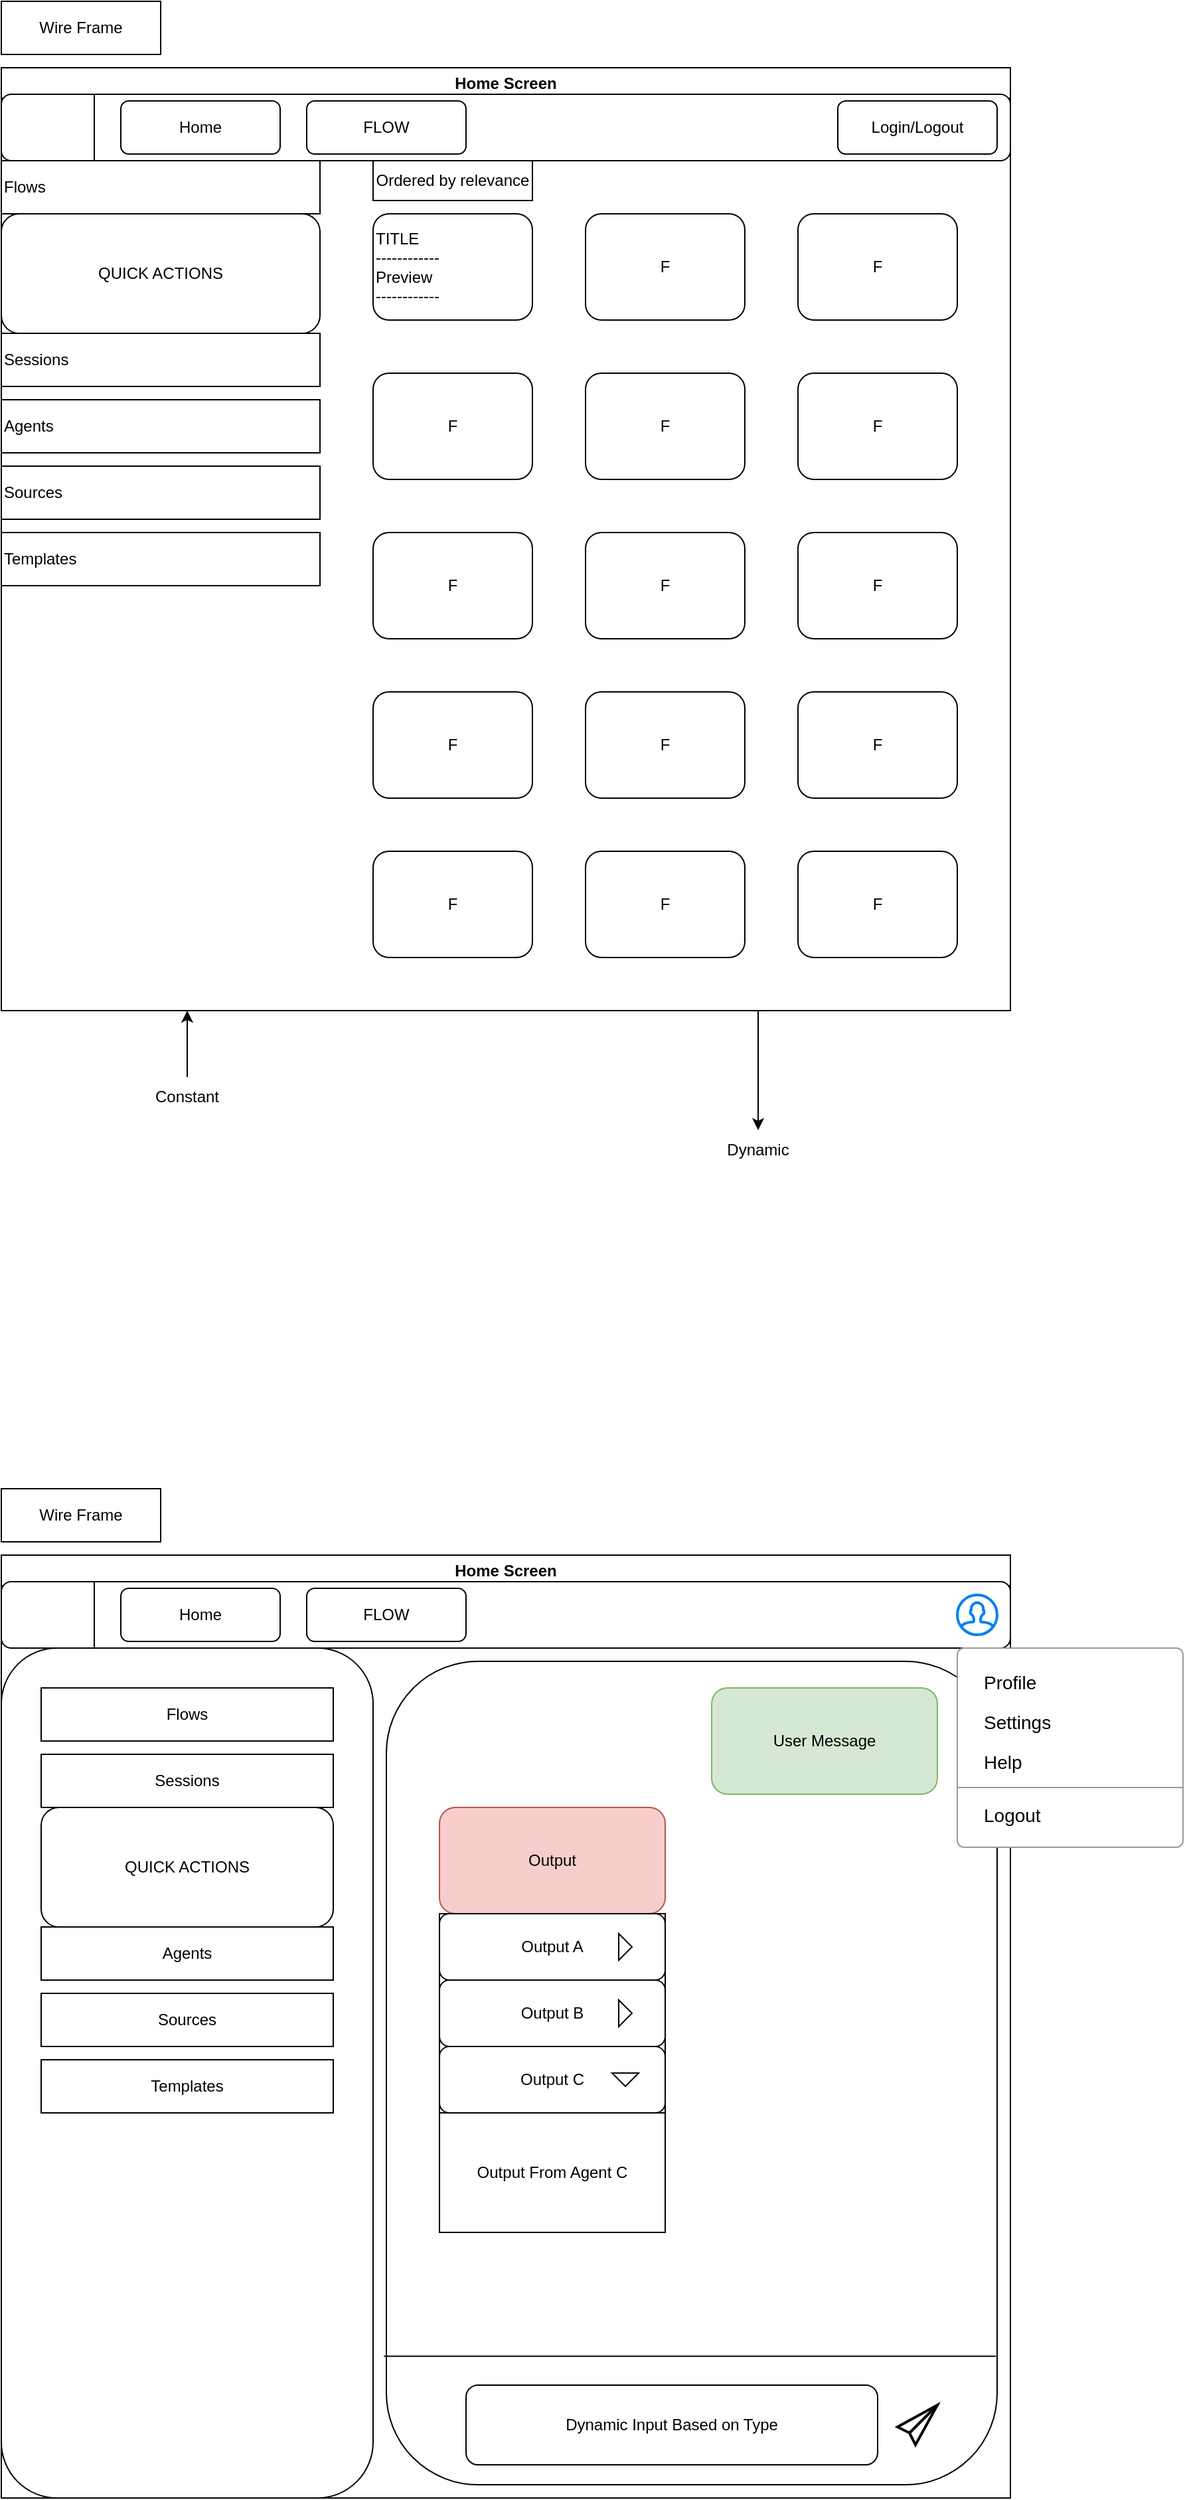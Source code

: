 <mxfile pages="3">
    <diagram id="xpqtqhDFAHJONOQXKWAr" name="Page-2">
        <mxGraphModel dx="1819" dy="927" grid="1" gridSize="10" guides="1" tooltips="1" connect="1" arrows="1" fold="1" page="1" pageScale="1" pageWidth="850" pageHeight="1100" math="0" shadow="0">
            <root>
                <mxCell id="0"/>
                <mxCell id="1" parent="0"/>
                <mxCell id="eVLgRbJ7molbJ6r9GQD8-2" value="Wire Frame" style="rounded=0;whiteSpace=wrap;html=1;" parent="1" vertex="1">
                    <mxGeometry x="40" y="40" width="120" height="40" as="geometry"/>
                </mxCell>
                <mxCell id="eVLgRbJ7molbJ6r9GQD8-100" style="edgeStyle=orthogonalEdgeStyle;rounded=0;orthogonalLoop=1;jettySize=auto;html=1;exitX=0.75;exitY=1;exitDx=0;exitDy=0;entryX=0.5;entryY=0;entryDx=0;entryDy=0;" parent="1" source="eVLgRbJ7molbJ6r9GQD8-4" target="eVLgRbJ7molbJ6r9GQD8-99" edge="1">
                    <mxGeometry relative="1" as="geometry"/>
                </mxCell>
                <mxCell id="eVLgRbJ7molbJ6r9GQD8-4" value="Home Screen" style="swimlane;whiteSpace=wrap;html=1;" parent="1" vertex="1">
                    <mxGeometry x="40" y="90" width="760" height="710" as="geometry">
                        <mxRectangle x="40" y="90" width="120" height="30" as="alternateBounds"/>
                    </mxGeometry>
                </mxCell>
                <mxCell id="eVLgRbJ7molbJ6r9GQD8-5" value="" style="rounded=1;whiteSpace=wrap;html=1;align=left;" parent="eVLgRbJ7molbJ6r9GQD8-4" vertex="1">
                    <mxGeometry y="20" width="760" height="50" as="geometry"/>
                </mxCell>
                <mxCell id="eVLgRbJ7molbJ6r9GQD8-7" value="" style="shape=image;html=1;verticalAlign=top;verticalLabelPosition=bottom;labelBackgroundColor=#ffffff;imageAspect=0;aspect=fixed;image=https://cdn2.iconfinder.com/data/icons/boxicons-solid-vol-1/24/bxs-brain-128.png" parent="eVLgRbJ7molbJ6r9GQD8-4" vertex="1">
                    <mxGeometry x="10" y="25" width="40" height="40" as="geometry"/>
                </mxCell>
                <mxCell id="eVLgRbJ7molbJ6r9GQD8-8" value="Home" style="rounded=1;whiteSpace=wrap;html=1;" parent="eVLgRbJ7molbJ6r9GQD8-4" vertex="1">
                    <mxGeometry x="90" y="25" width="120" height="40" as="geometry"/>
                </mxCell>
                <mxCell id="eVLgRbJ7molbJ6r9GQD8-9" value="FLOW" style="rounded=1;whiteSpace=wrap;html=1;" parent="eVLgRbJ7molbJ6r9GQD8-4" vertex="1">
                    <mxGeometry x="230" y="25" width="120" height="40" as="geometry"/>
                </mxCell>
                <mxCell id="eVLgRbJ7molbJ6r9GQD8-10" value="Login/Logout" style="rounded=1;whiteSpace=wrap;html=1;" parent="eVLgRbJ7molbJ6r9GQD8-4" vertex="1">
                    <mxGeometry x="630" y="25" width="120" height="40" as="geometry"/>
                </mxCell>
                <mxCell id="eVLgRbJ7molbJ6r9GQD8-12" value="Flows" style="rounded=0;whiteSpace=wrap;html=1;align=left;" parent="eVLgRbJ7molbJ6r9GQD8-4" vertex="1">
                    <mxGeometry y="70" width="240" height="40" as="geometry"/>
                </mxCell>
                <mxCell id="eVLgRbJ7molbJ6r9GQD8-13" value="Sessions" style="rounded=0;whiteSpace=wrap;html=1;align=left;" parent="eVLgRbJ7molbJ6r9GQD8-4" vertex="1">
                    <mxGeometry y="200" width="240" height="40" as="geometry"/>
                </mxCell>
                <mxCell id="eVLgRbJ7molbJ6r9GQD8-14" value="Agents" style="rounded=0;whiteSpace=wrap;html=1;align=left;" parent="eVLgRbJ7molbJ6r9GQD8-4" vertex="1">
                    <mxGeometry y="250" width="240" height="40" as="geometry"/>
                </mxCell>
                <mxCell id="eVLgRbJ7molbJ6r9GQD8-15" value="Templates" style="rounded=0;whiteSpace=wrap;html=1;align=left;" parent="eVLgRbJ7molbJ6r9GQD8-4" vertex="1">
                    <mxGeometry y="350" width="240" height="40" as="geometry"/>
                </mxCell>
                <mxCell id="eVLgRbJ7molbJ6r9GQD8-16" value="Sources" style="rounded=0;whiteSpace=wrap;html=1;align=left;" parent="eVLgRbJ7molbJ6r9GQD8-4" vertex="1">
                    <mxGeometry y="300" width="240" height="40" as="geometry"/>
                </mxCell>
                <mxCell id="eVLgRbJ7molbJ6r9GQD8-17" value="QUICK ACTIONS" style="rounded=1;whiteSpace=wrap;html=1;" parent="eVLgRbJ7molbJ6r9GQD8-4" vertex="1">
                    <mxGeometry y="110" width="240" height="90" as="geometry"/>
                </mxCell>
                <mxCell id="eVLgRbJ7molbJ6r9GQD8-18" value="TITLE&lt;br&gt;------------&lt;br&gt;Preview&lt;br&gt;------------" style="rounded=1;whiteSpace=wrap;html=1;align=left;" parent="eVLgRbJ7molbJ6r9GQD8-4" vertex="1">
                    <mxGeometry x="280" y="110" width="120" height="80" as="geometry"/>
                </mxCell>
                <mxCell id="eVLgRbJ7molbJ6r9GQD8-19" value="F" style="rounded=1;whiteSpace=wrap;html=1;" parent="eVLgRbJ7molbJ6r9GQD8-4" vertex="1">
                    <mxGeometry x="440" y="110" width="120" height="80" as="geometry"/>
                </mxCell>
                <mxCell id="eVLgRbJ7molbJ6r9GQD8-20" value="F" style="rounded=1;whiteSpace=wrap;html=1;" parent="eVLgRbJ7molbJ6r9GQD8-4" vertex="1">
                    <mxGeometry x="600" y="110" width="120" height="80" as="geometry"/>
                </mxCell>
                <mxCell id="eVLgRbJ7molbJ6r9GQD8-21" value="F" style="rounded=1;whiteSpace=wrap;html=1;" parent="eVLgRbJ7molbJ6r9GQD8-4" vertex="1">
                    <mxGeometry x="280" y="230" width="120" height="80" as="geometry"/>
                </mxCell>
                <mxCell id="eVLgRbJ7molbJ6r9GQD8-22" value="F" style="rounded=1;whiteSpace=wrap;html=1;" parent="eVLgRbJ7molbJ6r9GQD8-4" vertex="1">
                    <mxGeometry x="440" y="230" width="120" height="80" as="geometry"/>
                </mxCell>
                <mxCell id="eVLgRbJ7molbJ6r9GQD8-28" value="F" style="rounded=1;whiteSpace=wrap;html=1;" parent="eVLgRbJ7molbJ6r9GQD8-4" vertex="1">
                    <mxGeometry x="600" y="230" width="120" height="80" as="geometry"/>
                </mxCell>
                <mxCell id="eVLgRbJ7molbJ6r9GQD8-30" value="F" style="rounded=1;whiteSpace=wrap;html=1;" parent="eVLgRbJ7molbJ6r9GQD8-4" vertex="1">
                    <mxGeometry x="280" y="350" width="120" height="80" as="geometry"/>
                </mxCell>
                <mxCell id="eVLgRbJ7molbJ6r9GQD8-31" value="F" style="rounded=1;whiteSpace=wrap;html=1;" parent="eVLgRbJ7molbJ6r9GQD8-4" vertex="1">
                    <mxGeometry x="440" y="350" width="120" height="80" as="geometry"/>
                </mxCell>
                <mxCell id="eVLgRbJ7molbJ6r9GQD8-32" value="F" style="rounded=1;whiteSpace=wrap;html=1;" parent="eVLgRbJ7molbJ6r9GQD8-4" vertex="1">
                    <mxGeometry x="600" y="350" width="120" height="80" as="geometry"/>
                </mxCell>
                <mxCell id="eVLgRbJ7molbJ6r9GQD8-33" value="F" style="rounded=1;whiteSpace=wrap;html=1;" parent="eVLgRbJ7molbJ6r9GQD8-4" vertex="1">
                    <mxGeometry x="280" y="470" width="120" height="80" as="geometry"/>
                </mxCell>
                <mxCell id="eVLgRbJ7molbJ6r9GQD8-34" value="F" style="rounded=1;whiteSpace=wrap;html=1;" parent="eVLgRbJ7molbJ6r9GQD8-4" vertex="1">
                    <mxGeometry x="440" y="470" width="120" height="80" as="geometry"/>
                </mxCell>
                <mxCell id="eVLgRbJ7molbJ6r9GQD8-35" value="F" style="rounded=1;whiteSpace=wrap;html=1;" parent="eVLgRbJ7molbJ6r9GQD8-4" vertex="1">
                    <mxGeometry x="600" y="470" width="120" height="80" as="geometry"/>
                </mxCell>
                <mxCell id="eVLgRbJ7molbJ6r9GQD8-36" value="Ordered by relevance" style="rounded=0;whiteSpace=wrap;html=1;" parent="eVLgRbJ7molbJ6r9GQD8-4" vertex="1">
                    <mxGeometry x="280" y="70" width="120" height="30" as="geometry"/>
                </mxCell>
                <mxCell id="eVLgRbJ7molbJ6r9GQD8-37" value="F" style="rounded=1;whiteSpace=wrap;html=1;" parent="eVLgRbJ7molbJ6r9GQD8-4" vertex="1">
                    <mxGeometry x="280" y="590" width="120" height="80" as="geometry"/>
                </mxCell>
                <mxCell id="eVLgRbJ7molbJ6r9GQD8-38" value="F" style="rounded=1;whiteSpace=wrap;html=1;" parent="eVLgRbJ7molbJ6r9GQD8-4" vertex="1">
                    <mxGeometry x="440" y="590" width="120" height="80" as="geometry"/>
                </mxCell>
                <mxCell id="eVLgRbJ7molbJ6r9GQD8-39" value="F" style="rounded=1;whiteSpace=wrap;html=1;" parent="eVLgRbJ7molbJ6r9GQD8-4" vertex="1">
                    <mxGeometry x="600" y="590" width="120" height="80" as="geometry"/>
                </mxCell>
                <mxCell id="eVLgRbJ7molbJ6r9GQD8-41" value="" style="endArrow=none;html=1;rounded=0;entryX=0.25;entryY=0;entryDx=0;entryDy=0;" parent="eVLgRbJ7molbJ6r9GQD8-4" edge="1">
                    <mxGeometry width="50" height="50" relative="1" as="geometry">
                        <mxPoint x="70" y="20" as="sourcePoint"/>
                        <mxPoint x="70" y="70" as="targetPoint"/>
                    </mxGeometry>
                </mxCell>
                <mxCell id="eVLgRbJ7molbJ6r9GQD8-42" value="Wire Frame" style="rounded=0;whiteSpace=wrap;html=1;" parent="1" vertex="1">
                    <mxGeometry x="40" y="1160" width="120" height="40" as="geometry"/>
                </mxCell>
                <mxCell id="eVLgRbJ7molbJ6r9GQD8-43" value="Home Screen" style="swimlane;whiteSpace=wrap;html=1;" parent="1" vertex="1">
                    <mxGeometry x="40" y="1210" width="760" height="710" as="geometry">
                        <mxRectangle x="40" y="90" width="120" height="30" as="alternateBounds"/>
                    </mxGeometry>
                </mxCell>
                <mxCell id="eVLgRbJ7molbJ6r9GQD8-44" value="" style="rounded=1;whiteSpace=wrap;html=1;align=left;" parent="eVLgRbJ7molbJ6r9GQD8-43" vertex="1">
                    <mxGeometry y="20" width="760" height="50" as="geometry"/>
                </mxCell>
                <mxCell id="eVLgRbJ7molbJ6r9GQD8-45" value="" style="shape=image;html=1;verticalAlign=top;verticalLabelPosition=bottom;labelBackgroundColor=#ffffff;imageAspect=0;aspect=fixed;image=https://cdn2.iconfinder.com/data/icons/boxicons-solid-vol-1/24/bxs-brain-128.png" parent="eVLgRbJ7molbJ6r9GQD8-43" vertex="1">
                    <mxGeometry x="10" y="25" width="40" height="40" as="geometry"/>
                </mxCell>
                <mxCell id="eVLgRbJ7molbJ6r9GQD8-46" value="Home" style="rounded=1;whiteSpace=wrap;html=1;" parent="eVLgRbJ7molbJ6r9GQD8-43" vertex="1">
                    <mxGeometry x="90" y="25" width="120" height="40" as="geometry"/>
                </mxCell>
                <mxCell id="eVLgRbJ7molbJ6r9GQD8-47" value="FLOW" style="rounded=1;whiteSpace=wrap;html=1;" parent="eVLgRbJ7molbJ6r9GQD8-43" vertex="1">
                    <mxGeometry x="230" y="25" width="120" height="40" as="geometry"/>
                </mxCell>
                <mxCell id="eVLgRbJ7molbJ6r9GQD8-49" value="" style="rounded=1;whiteSpace=wrap;html=1;" parent="eVLgRbJ7molbJ6r9GQD8-43" vertex="1">
                    <mxGeometry y="70" width="280" height="640" as="geometry"/>
                </mxCell>
                <mxCell id="eVLgRbJ7molbJ6r9GQD8-50" value="Flows" style="rounded=0;whiteSpace=wrap;html=1;" parent="eVLgRbJ7molbJ6r9GQD8-43" vertex="1">
                    <mxGeometry x="30" y="100" width="220" height="40" as="geometry"/>
                </mxCell>
                <mxCell id="eVLgRbJ7molbJ6r9GQD8-51" value="Sessions" style="rounded=0;whiteSpace=wrap;html=1;" parent="eVLgRbJ7molbJ6r9GQD8-43" vertex="1">
                    <mxGeometry x="30" y="150" width="220" height="40" as="geometry"/>
                </mxCell>
                <mxCell id="eVLgRbJ7molbJ6r9GQD8-52" value="Agents" style="rounded=0;whiteSpace=wrap;html=1;" parent="eVLgRbJ7molbJ6r9GQD8-43" vertex="1">
                    <mxGeometry x="30" y="280" width="220" height="40" as="geometry"/>
                </mxCell>
                <mxCell id="eVLgRbJ7molbJ6r9GQD8-53" value="Templates" style="rounded=0;whiteSpace=wrap;html=1;" parent="eVLgRbJ7molbJ6r9GQD8-43" vertex="1">
                    <mxGeometry x="30" y="380" width="220" height="40" as="geometry"/>
                </mxCell>
                <mxCell id="eVLgRbJ7molbJ6r9GQD8-54" value="Sources" style="rounded=0;whiteSpace=wrap;html=1;" parent="eVLgRbJ7molbJ6r9GQD8-43" vertex="1">
                    <mxGeometry x="30" y="330" width="220" height="40" as="geometry"/>
                </mxCell>
                <mxCell id="eVLgRbJ7molbJ6r9GQD8-55" value="QUICK ACTIONS" style="rounded=1;whiteSpace=wrap;html=1;" parent="eVLgRbJ7molbJ6r9GQD8-43" vertex="1">
                    <mxGeometry x="30" y="190" width="220" height="90" as="geometry"/>
                </mxCell>
                <mxCell id="eVLgRbJ7molbJ6r9GQD8-72" value="" style="endArrow=none;html=1;rounded=0;entryX=0.25;entryY=0;entryDx=0;entryDy=0;" parent="eVLgRbJ7molbJ6r9GQD8-43" target="eVLgRbJ7molbJ6r9GQD8-49" edge="1">
                    <mxGeometry width="50" height="50" relative="1" as="geometry">
                        <mxPoint x="70" y="20" as="sourcePoint"/>
                        <mxPoint x="410" y="320" as="targetPoint"/>
                    </mxGeometry>
                </mxCell>
                <mxCell id="eVLgRbJ7molbJ6r9GQD8-73" value="" style="rounded=1;whiteSpace=wrap;html=1;" parent="eVLgRbJ7molbJ6r9GQD8-43" vertex="1">
                    <mxGeometry x="290" y="80" width="460" height="620" as="geometry"/>
                </mxCell>
                <mxCell id="eVLgRbJ7molbJ6r9GQD8-74" value="" style="endArrow=none;html=1;rounded=0;exitX=-0.004;exitY=0.844;exitDx=0;exitDy=0;exitPerimeter=0;entryX=0.998;entryY=0.844;entryDx=0;entryDy=0;entryPerimeter=0;" parent="eVLgRbJ7molbJ6r9GQD8-43" source="eVLgRbJ7molbJ6r9GQD8-73" target="eVLgRbJ7molbJ6r9GQD8-73" edge="1">
                    <mxGeometry width="50" height="50" relative="1" as="geometry">
                        <mxPoint x="360" y="400" as="sourcePoint"/>
                        <mxPoint x="410" y="350" as="targetPoint"/>
                    </mxGeometry>
                </mxCell>
                <mxCell id="eVLgRbJ7molbJ6r9GQD8-75" value="" style="html=1;verticalLabelPosition=bottom;align=center;labelBackgroundColor=#ffffff;verticalAlign=top;strokeWidth=2;strokeColor=#000000;shadow=0;dashed=0;shape=mxgraph.ios7.icons.pointer;" parent="eVLgRbJ7molbJ6r9GQD8-43" vertex="1">
                    <mxGeometry x="675" y="640" width="30" height="30" as="geometry"/>
                </mxCell>
                <mxCell id="eVLgRbJ7molbJ6r9GQD8-78" value="Dynamic Input Based on Type" style="rounded=1;whiteSpace=wrap;html=1;" parent="eVLgRbJ7molbJ6r9GQD8-43" vertex="1">
                    <mxGeometry x="350" y="625" width="310" height="60" as="geometry"/>
                </mxCell>
                <mxCell id="eVLgRbJ7molbJ6r9GQD8-80" value="Output" style="rounded=1;whiteSpace=wrap;html=1;fillColor=#f8cecc;strokeColor=#b85450;" parent="eVLgRbJ7molbJ6r9GQD8-43" vertex="1">
                    <mxGeometry x="330" y="190" width="170" height="80" as="geometry"/>
                </mxCell>
                <mxCell id="eVLgRbJ7molbJ6r9GQD8-81" value="User Message" style="rounded=1;whiteSpace=wrap;html=1;fillColor=#d5e8d4;strokeColor=#82b366;" parent="eVLgRbJ7molbJ6r9GQD8-43" vertex="1">
                    <mxGeometry x="535" y="100" width="170" height="80" as="geometry"/>
                </mxCell>
                <mxCell id="eVLgRbJ7molbJ6r9GQD8-82" value="&lt;hr&gt;" style="rounded=0;whiteSpace=wrap;html=1;" parent="eVLgRbJ7molbJ6r9GQD8-43" vertex="1">
                    <mxGeometry x="330" y="270" width="170" height="240" as="geometry"/>
                </mxCell>
                <mxCell id="eVLgRbJ7molbJ6r9GQD8-83" value="Output A" style="rounded=1;whiteSpace=wrap;html=1;" parent="eVLgRbJ7molbJ6r9GQD8-43" vertex="1">
                    <mxGeometry x="330" y="270" width="170" height="50" as="geometry"/>
                </mxCell>
                <mxCell id="eVLgRbJ7molbJ6r9GQD8-84" value="Output B" style="rounded=1;whiteSpace=wrap;html=1;" parent="eVLgRbJ7molbJ6r9GQD8-43" vertex="1">
                    <mxGeometry x="330" y="320" width="170" height="50" as="geometry"/>
                </mxCell>
                <mxCell id="eVLgRbJ7molbJ6r9GQD8-85" value="Output C" style="rounded=1;whiteSpace=wrap;html=1;" parent="eVLgRbJ7molbJ6r9GQD8-43" vertex="1">
                    <mxGeometry x="330" y="370" width="170" height="50" as="geometry"/>
                </mxCell>
                <mxCell id="eVLgRbJ7molbJ6r9GQD8-87" value="" style="triangle;whiteSpace=wrap;html=1;direction=south;" parent="eVLgRbJ7molbJ6r9GQD8-43" vertex="1">
                    <mxGeometry x="460" y="390" width="20" height="10" as="geometry"/>
                </mxCell>
                <mxCell id="eVLgRbJ7molbJ6r9GQD8-94" value="Output From Agent C" style="rounded=0;whiteSpace=wrap;html=1;" parent="eVLgRbJ7molbJ6r9GQD8-43" vertex="1">
                    <mxGeometry x="330" y="420" width="170" height="90" as="geometry"/>
                </mxCell>
                <mxCell id="eVLgRbJ7molbJ6r9GQD8-95" value="" style="triangle;whiteSpace=wrap;html=1;direction=east;" parent="eVLgRbJ7molbJ6r9GQD8-43" vertex="1">
                    <mxGeometry x="465" y="335" width="10" height="20" as="geometry"/>
                </mxCell>
                <mxCell id="eVLgRbJ7molbJ6r9GQD8-96" value="" style="triangle;whiteSpace=wrap;html=1;direction=east;" parent="eVLgRbJ7molbJ6r9GQD8-43" vertex="1">
                    <mxGeometry x="465" y="285" width="10" height="20" as="geometry"/>
                </mxCell>
                <mxCell id="eVLgRbJ7molbJ6r9GQD8-98" style="edgeStyle=orthogonalEdgeStyle;rounded=0;orthogonalLoop=1;jettySize=auto;html=1;exitX=0.5;exitY=0;exitDx=0;exitDy=0;entryX=0.5;entryY=1;entryDx=0;entryDy=0;" parent="1" source="eVLgRbJ7molbJ6r9GQD8-97" edge="1">
                    <mxGeometry relative="1" as="geometry">
                        <mxPoint x="180" y="800" as="targetPoint"/>
                    </mxGeometry>
                </mxCell>
                <mxCell id="eVLgRbJ7molbJ6r9GQD8-97" value="Constant" style="text;html=1;strokeColor=none;fillColor=none;align=center;verticalAlign=middle;whiteSpace=wrap;rounded=0;" parent="1" vertex="1">
                    <mxGeometry x="150" y="850" width="60" height="30" as="geometry"/>
                </mxCell>
                <mxCell id="eVLgRbJ7molbJ6r9GQD8-99" value="Dynamic" style="text;html=1;strokeColor=none;fillColor=none;align=center;verticalAlign=middle;whiteSpace=wrap;rounded=0;" parent="1" vertex="1">
                    <mxGeometry x="580" y="890" width="60" height="30" as="geometry"/>
                </mxCell>
                <mxCell id="2" value="" style="html=1;verticalLabelPosition=bottom;align=center;labelBackgroundColor=#ffffff;verticalAlign=top;strokeWidth=2;strokeColor=#0080F0;shadow=0;dashed=0;shape=mxgraph.ios7.icons.user;" vertex="1" parent="1">
                    <mxGeometry x="760" y="1240" width="30" height="30" as="geometry"/>
                </mxCell>
                <mxCell id="50" value="" style="html=1;shadow=0;dashed=0;shape=mxgraph.bootstrap.rrect;rSize=5;fillColor=#ffffff;strokeColor=#999999;" vertex="1" parent="1">
                    <mxGeometry x="760" y="1280" width="170" height="150" as="geometry"/>
                </mxCell>
                <mxCell id="51" value="Profile" style="fillColor=none;strokeColor=none;align=left;spacing=20;fontSize=14;fontColor=#000000;" vertex="1" parent="50">
                    <mxGeometry width="170" height="30" relative="1" as="geometry">
                        <mxPoint y="10" as="offset"/>
                    </mxGeometry>
                </mxCell>
                <mxCell id="52" value="Settings" style="fillColor=none;strokeColor=none;align=left;spacing=20;fontSize=14;fontColor=#000000;" vertex="1" parent="50">
                    <mxGeometry width="170" height="30" relative="1" as="geometry">
                        <mxPoint y="40" as="offset"/>
                    </mxGeometry>
                </mxCell>
                <mxCell id="53" value="Help" style="fillColor=none;strokeColor=none;align=left;spacing=20;fontSize=14;fontColor=#000000;" vertex="1" parent="50">
                    <mxGeometry width="170" height="30" relative="1" as="geometry">
                        <mxPoint y="70" as="offset"/>
                    </mxGeometry>
                </mxCell>
                <mxCell id="54" value="" style="shape=line;strokeColor=#999999;perimeter=none;resizeWidth=1;" vertex="1" parent="50">
                    <mxGeometry width="170" height="10" relative="1" as="geometry">
                        <mxPoint y="100" as="offset"/>
                    </mxGeometry>
                </mxCell>
                <mxCell id="55" value="Logout" style="fillColor=none;strokeColor=none;align=left;spacing=20;fontSize=14;fontColor=#000000;" vertex="1" parent="50">
                    <mxGeometry width="170" height="30" relative="1" as="geometry">
                        <mxPoint y="110" as="offset"/>
                    </mxGeometry>
                </mxCell>
            </root>
        </mxGraphModel>
    </diagram>
    <diagram id="6SEeY4Vdv8REBH1c2hb8" name="Page-3">
        <mxGraphModel dx="1434" dy="828" grid="1" gridSize="10" guides="1" tooltips="1" connect="1" arrows="1" fold="1" page="1" pageScale="1" pageWidth="850" pageHeight="1100" math="0" shadow="0">
            <root>
                <mxCell id="0"/>
                <mxCell id="1" parent="0"/>
            </root>
        </mxGraphModel>
    </diagram>
</mxfile>